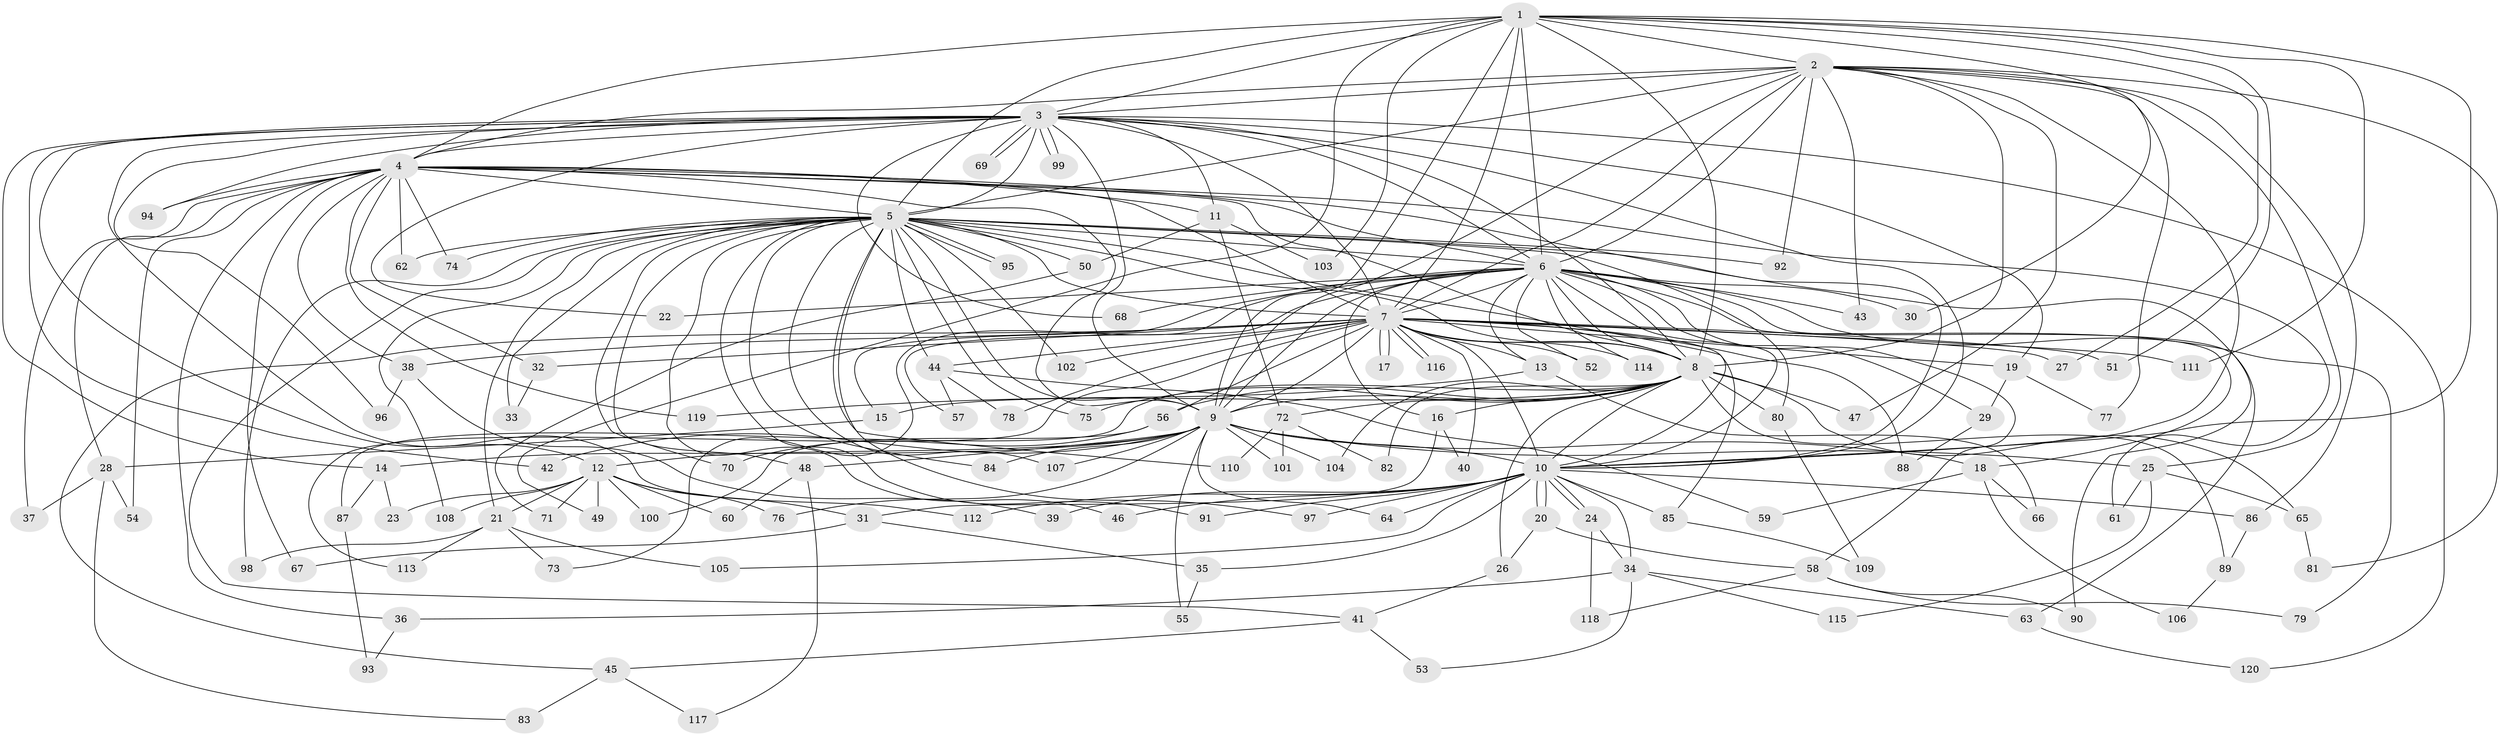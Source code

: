 // Generated by graph-tools (version 1.1) at 2025/01/03/09/25 03:01:23]
// undirected, 120 vertices, 265 edges
graph export_dot {
graph [start="1"]
  node [color=gray90,style=filled];
  1;
  2;
  3;
  4;
  5;
  6;
  7;
  8;
  9;
  10;
  11;
  12;
  13;
  14;
  15;
  16;
  17;
  18;
  19;
  20;
  21;
  22;
  23;
  24;
  25;
  26;
  27;
  28;
  29;
  30;
  31;
  32;
  33;
  34;
  35;
  36;
  37;
  38;
  39;
  40;
  41;
  42;
  43;
  44;
  45;
  46;
  47;
  48;
  49;
  50;
  51;
  52;
  53;
  54;
  55;
  56;
  57;
  58;
  59;
  60;
  61;
  62;
  63;
  64;
  65;
  66;
  67;
  68;
  69;
  70;
  71;
  72;
  73;
  74;
  75;
  76;
  77;
  78;
  79;
  80;
  81;
  82;
  83;
  84;
  85;
  86;
  87;
  88;
  89;
  90;
  91;
  92;
  93;
  94;
  95;
  96;
  97;
  98;
  99;
  100;
  101;
  102;
  103;
  104;
  105;
  106;
  107;
  108;
  109;
  110;
  111;
  112;
  113;
  114;
  115;
  116;
  117;
  118;
  119;
  120;
  1 -- 2;
  1 -- 3;
  1 -- 4;
  1 -- 5;
  1 -- 6;
  1 -- 7;
  1 -- 8;
  1 -- 9;
  1 -- 10;
  1 -- 27;
  1 -- 30;
  1 -- 49;
  1 -- 51;
  1 -- 103;
  1 -- 111;
  2 -- 3;
  2 -- 4;
  2 -- 5;
  2 -- 6;
  2 -- 7;
  2 -- 8;
  2 -- 9;
  2 -- 10;
  2 -- 25;
  2 -- 43;
  2 -- 47;
  2 -- 77;
  2 -- 81;
  2 -- 86;
  2 -- 92;
  3 -- 4;
  3 -- 5;
  3 -- 6;
  3 -- 7;
  3 -- 8;
  3 -- 9;
  3 -- 10;
  3 -- 11;
  3 -- 12;
  3 -- 14;
  3 -- 19;
  3 -- 22;
  3 -- 42;
  3 -- 68;
  3 -- 69;
  3 -- 69;
  3 -- 94;
  3 -- 96;
  3 -- 99;
  3 -- 99;
  3 -- 112;
  3 -- 120;
  4 -- 5;
  4 -- 6;
  4 -- 7;
  4 -- 8;
  4 -- 9;
  4 -- 10;
  4 -- 11;
  4 -- 28;
  4 -- 32;
  4 -- 36;
  4 -- 37;
  4 -- 38;
  4 -- 54;
  4 -- 61;
  4 -- 62;
  4 -- 67;
  4 -- 74;
  4 -- 94;
  4 -- 119;
  5 -- 6;
  5 -- 7;
  5 -- 8;
  5 -- 9;
  5 -- 10;
  5 -- 21;
  5 -- 33;
  5 -- 41;
  5 -- 44;
  5 -- 46;
  5 -- 48;
  5 -- 50;
  5 -- 62;
  5 -- 70;
  5 -- 74;
  5 -- 75;
  5 -- 80;
  5 -- 84;
  5 -- 90;
  5 -- 91;
  5 -- 92;
  5 -- 95;
  5 -- 95;
  5 -- 97;
  5 -- 98;
  5 -- 102;
  5 -- 107;
  5 -- 108;
  5 -- 110;
  6 -- 7;
  6 -- 8;
  6 -- 9;
  6 -- 10;
  6 -- 13;
  6 -- 15;
  6 -- 16;
  6 -- 18;
  6 -- 22;
  6 -- 29;
  6 -- 30;
  6 -- 43;
  6 -- 52;
  6 -- 57;
  6 -- 58;
  6 -- 63;
  6 -- 68;
  6 -- 73;
  6 -- 79;
  6 -- 114;
  7 -- 8;
  7 -- 9;
  7 -- 10;
  7 -- 13;
  7 -- 17;
  7 -- 17;
  7 -- 19;
  7 -- 27;
  7 -- 32;
  7 -- 38;
  7 -- 40;
  7 -- 44;
  7 -- 45;
  7 -- 51;
  7 -- 52;
  7 -- 56;
  7 -- 78;
  7 -- 85;
  7 -- 88;
  7 -- 102;
  7 -- 111;
  7 -- 113;
  7 -- 114;
  7 -- 116;
  7 -- 116;
  8 -- 9;
  8 -- 10;
  8 -- 15;
  8 -- 16;
  8 -- 26;
  8 -- 47;
  8 -- 56;
  8 -- 65;
  8 -- 72;
  8 -- 75;
  8 -- 80;
  8 -- 82;
  8 -- 87;
  8 -- 89;
  8 -- 104;
  9 -- 10;
  9 -- 12;
  9 -- 14;
  9 -- 18;
  9 -- 25;
  9 -- 42;
  9 -- 48;
  9 -- 55;
  9 -- 64;
  9 -- 76;
  9 -- 84;
  9 -- 101;
  9 -- 104;
  9 -- 107;
  10 -- 20;
  10 -- 20;
  10 -- 24;
  10 -- 24;
  10 -- 34;
  10 -- 35;
  10 -- 39;
  10 -- 46;
  10 -- 64;
  10 -- 85;
  10 -- 86;
  10 -- 91;
  10 -- 97;
  10 -- 105;
  10 -- 112;
  11 -- 50;
  11 -- 72;
  11 -- 103;
  12 -- 21;
  12 -- 23;
  12 -- 31;
  12 -- 49;
  12 -- 60;
  12 -- 71;
  12 -- 76;
  12 -- 100;
  12 -- 108;
  13 -- 66;
  13 -- 119;
  14 -- 23;
  14 -- 87;
  15 -- 28;
  16 -- 31;
  16 -- 40;
  18 -- 59;
  18 -- 66;
  18 -- 106;
  19 -- 29;
  19 -- 77;
  20 -- 26;
  20 -- 58;
  21 -- 73;
  21 -- 98;
  21 -- 105;
  21 -- 113;
  24 -- 34;
  24 -- 118;
  25 -- 61;
  25 -- 65;
  25 -- 115;
  26 -- 41;
  28 -- 37;
  28 -- 54;
  28 -- 83;
  29 -- 88;
  31 -- 35;
  31 -- 67;
  32 -- 33;
  34 -- 36;
  34 -- 53;
  34 -- 63;
  34 -- 115;
  35 -- 55;
  36 -- 93;
  38 -- 39;
  38 -- 96;
  41 -- 45;
  41 -- 53;
  44 -- 57;
  44 -- 59;
  44 -- 78;
  45 -- 83;
  45 -- 117;
  48 -- 60;
  48 -- 117;
  50 -- 71;
  56 -- 70;
  56 -- 100;
  58 -- 79;
  58 -- 90;
  58 -- 118;
  63 -- 120;
  65 -- 81;
  72 -- 82;
  72 -- 101;
  72 -- 110;
  80 -- 109;
  85 -- 109;
  86 -- 89;
  87 -- 93;
  89 -- 106;
}
